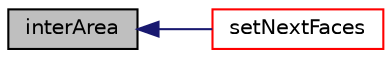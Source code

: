 digraph "interArea"
{
  bgcolor="transparent";
  edge [fontname="Helvetica",fontsize="10",labelfontname="Helvetica",labelfontsize="10"];
  node [fontname="Helvetica",fontsize="10",shape=record];
  rankdir="LR";
  Node1 [label="interArea",height=0.2,width=0.4,color="black", fillcolor="grey75", style="filled", fontcolor="black"];
  Node1 -> Node2 [dir="back",color="midnightblue",fontsize="10",style="solid",fontname="Helvetica"];
  Node2 [label="setNextFaces",height=0.2,width=0.4,color="red",URL="$a00728.html#a8167ac348739a9375a43c0e6e5cf5650",tooltip="Set the source and target seed faces. "];
}

